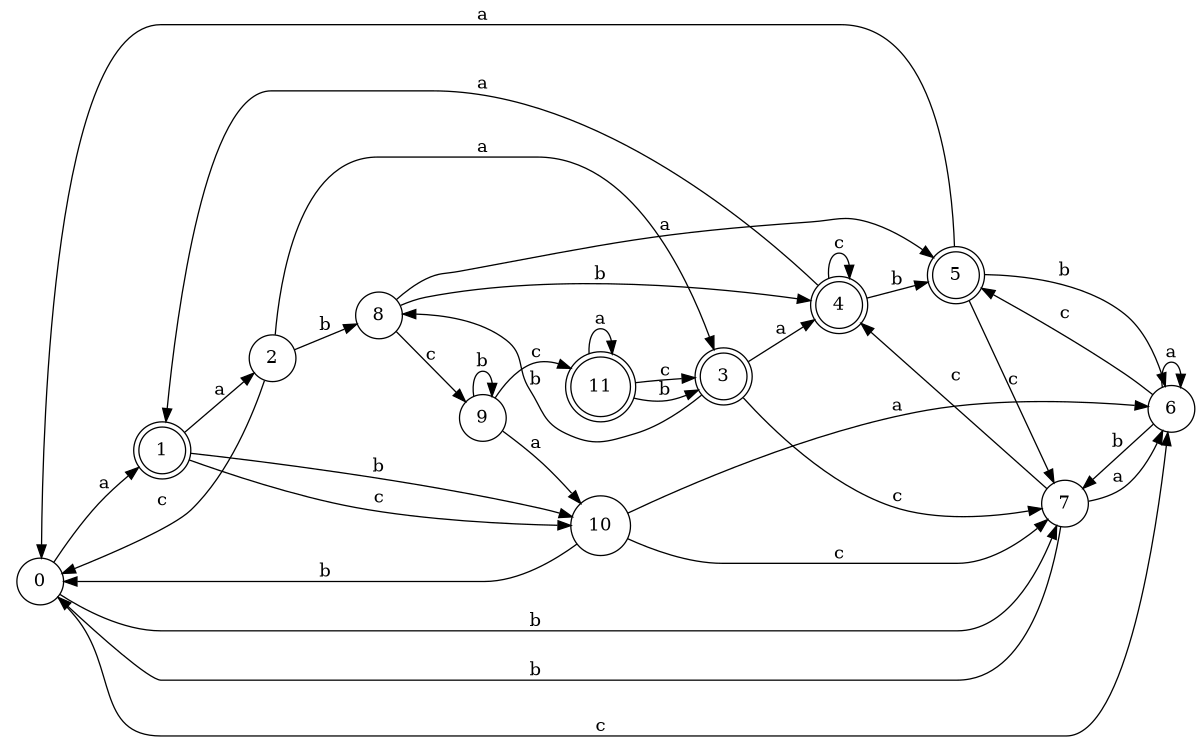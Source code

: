 digraph n10_5 {
__start0 [label="" shape="none"];

rankdir=LR;
size="8,5";

s0 [style="filled", color="black", fillcolor="white" shape="circle", label="0"];
s1 [style="rounded,filled", color="black", fillcolor="white" shape="doublecircle", label="1"];
s2 [style="filled", color="black", fillcolor="white" shape="circle", label="2"];
s3 [style="rounded,filled", color="black", fillcolor="white" shape="doublecircle", label="3"];
s4 [style="rounded,filled", color="black", fillcolor="white" shape="doublecircle", label="4"];
s5 [style="rounded,filled", color="black", fillcolor="white" shape="doublecircle", label="5"];
s6 [style="filled", color="black", fillcolor="white" shape="circle", label="6"];
s7 [style="filled", color="black", fillcolor="white" shape="circle", label="7"];
s8 [style="filled", color="black", fillcolor="white" shape="circle", label="8"];
s9 [style="filled", color="black", fillcolor="white" shape="circle", label="9"];
s10 [style="filled", color="black", fillcolor="white" shape="circle", label="10"];
s11 [style="rounded,filled", color="black", fillcolor="white" shape="doublecircle", label="11"];
s0 -> s1 [label="a"];
s0 -> s7 [label="b"];
s0 -> s6 [label="c"];
s1 -> s2 [label="a"];
s1 -> s10 [label="b"];
s1 -> s10 [label="c"];
s2 -> s3 [label="a"];
s2 -> s8 [label="b"];
s2 -> s0 [label="c"];
s3 -> s4 [label="a"];
s3 -> s8 [label="b"];
s3 -> s7 [label="c"];
s4 -> s1 [label="a"];
s4 -> s5 [label="b"];
s4 -> s4 [label="c"];
s5 -> s0 [label="a"];
s5 -> s6 [label="b"];
s5 -> s7 [label="c"];
s6 -> s6 [label="a"];
s6 -> s7 [label="b"];
s6 -> s5 [label="c"];
s7 -> s6 [label="a"];
s7 -> s0 [label="b"];
s7 -> s4 [label="c"];
s8 -> s5 [label="a"];
s8 -> s4 [label="b"];
s8 -> s9 [label="c"];
s9 -> s10 [label="a"];
s9 -> s9 [label="b"];
s9 -> s11 [label="c"];
s10 -> s6 [label="a"];
s10 -> s0 [label="b"];
s10 -> s7 [label="c"];
s11 -> s11 [label="a"];
s11 -> s3 [label="b"];
s11 -> s3 [label="c"];

}